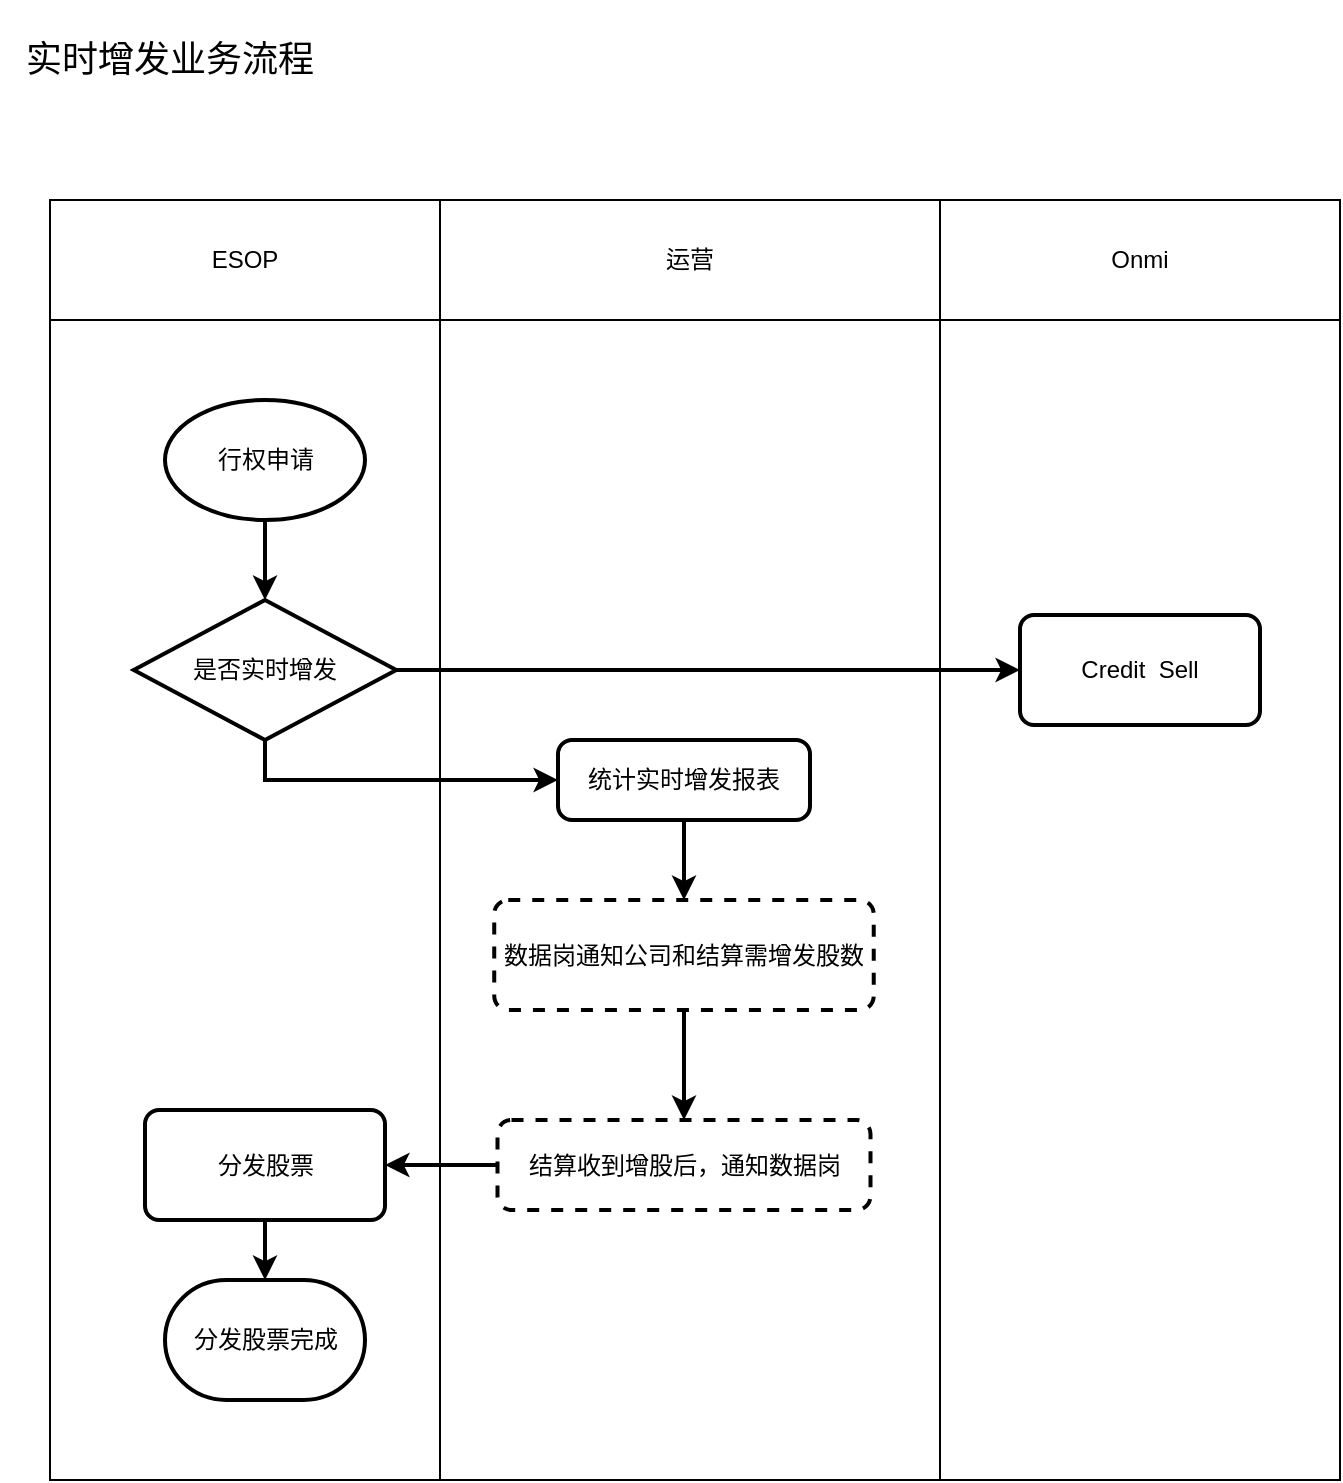 <mxfile version="13.7.9" type="github">
  <diagram id="jDUVt8dIGyTaI10tpX3-" name="Page-1">
    <mxGraphModel dx="705" dy="687" grid="1" gridSize="10" guides="1" tooltips="1" connect="1" arrows="1" fold="1" page="1" pageScale="1" pageWidth="827" pageHeight="1169" math="0" shadow="0">
      <root>
        <mxCell id="0" />
        <mxCell id="1" parent="0" />
        <mxCell id="3Izq27wD2L1mzASNL76h-19" value="" style="verticalLabelPosition=bottom;verticalAlign=top;html=1;shape=mxgraph.basic.rect;fillColor2=none;strokeWidth=1;size=20;indent=5;" vertex="1" parent="1">
          <mxGeometry x="530" y="200" width="200" height="580" as="geometry" />
        </mxCell>
        <mxCell id="3Izq27wD2L1mzASNL76h-18" value="" style="verticalLabelPosition=bottom;verticalAlign=top;html=1;shape=mxgraph.basic.rect;fillColor2=none;strokeWidth=1;size=20;indent=5;" vertex="1" parent="1">
          <mxGeometry x="280" y="200" width="250" height="580" as="geometry" />
        </mxCell>
        <mxCell id="3Izq27wD2L1mzASNL76h-17" value="" style="verticalLabelPosition=bottom;verticalAlign=top;html=1;shape=mxgraph.basic.rect;fillColor2=none;strokeWidth=1;size=20;indent=5;" vertex="1" parent="1">
          <mxGeometry x="85" y="200" width="195" height="580" as="geometry" />
        </mxCell>
        <mxCell id="GEmIrbl4oGY9saoDGmTt-1" value="&lt;font style=&quot;font-size: 18px&quot;&gt;实时增发业务流程&lt;/font&gt;" style="rounded=1;whiteSpace=wrap;html=1;strokeColor=none;" parent="1" vertex="1">
          <mxGeometry x="60" y="40" width="170" height="60" as="geometry" />
        </mxCell>
        <mxCell id="GEmIrbl4oGY9saoDGmTt-2" value="ESOP" style="rounded=0;whiteSpace=wrap;html=1;" parent="1" vertex="1">
          <mxGeometry x="85" y="140" width="195" height="60" as="geometry" />
        </mxCell>
        <mxCell id="GEmIrbl4oGY9saoDGmTt-3" value="运营" style="rounded=0;whiteSpace=wrap;html=1;" parent="1" vertex="1">
          <mxGeometry x="280" y="140" width="250" height="60" as="geometry" />
        </mxCell>
        <mxCell id="GEmIrbl4oGY9saoDGmTt-4" value="Onmi" style="rounded=0;whiteSpace=wrap;html=1;" parent="1" vertex="1">
          <mxGeometry x="530" y="140" width="200" height="60" as="geometry" />
        </mxCell>
        <mxCell id="3Izq27wD2L1mzASNL76h-1" value="分发股票完成" style="strokeWidth=2;html=1;shape=mxgraph.flowchart.terminator;whiteSpace=wrap;" vertex="1" parent="1">
          <mxGeometry x="142.5" y="680" width="100" height="60" as="geometry" />
        </mxCell>
        <mxCell id="3Izq27wD2L1mzASNL76h-2" value="行权申请" style="strokeWidth=2;html=1;shape=mxgraph.flowchart.start_1;whiteSpace=wrap;" vertex="1" parent="1">
          <mxGeometry x="142.5" y="240" width="100" height="60" as="geometry" />
        </mxCell>
        <mxCell id="3Izq27wD2L1mzASNL76h-3" value="" style="endArrow=classic;html=1;exitX=0.5;exitY=1;exitDx=0;exitDy=0;exitPerimeter=0;entryX=0.5;entryY=0;entryDx=0;entryDy=0;entryPerimeter=0;strokeWidth=2;" edge="1" parent="1" source="3Izq27wD2L1mzASNL76h-2" target="3Izq27wD2L1mzASNL76h-4">
          <mxGeometry width="50" height="50" relative="1" as="geometry">
            <mxPoint x="220" y="380" as="sourcePoint" />
            <mxPoint x="193" y="350" as="targetPoint" />
          </mxGeometry>
        </mxCell>
        <mxCell id="3Izq27wD2L1mzASNL76h-5" style="edgeStyle=orthogonalEdgeStyle;rounded=0;orthogonalLoop=1;jettySize=auto;html=1;exitX=0.5;exitY=1;exitDx=0;exitDy=0;exitPerimeter=0;strokeWidth=2;" edge="1" parent="1" source="3Izq27wD2L1mzASNL76h-4" target="3Izq27wD2L1mzASNL76h-6">
          <mxGeometry relative="1" as="geometry">
            <mxPoint x="340" y="375" as="targetPoint" />
          </mxGeometry>
        </mxCell>
        <mxCell id="3Izq27wD2L1mzASNL76h-8" style="edgeStyle=orthogonalEdgeStyle;rounded=0;orthogonalLoop=1;jettySize=auto;html=1;exitX=1;exitY=0.5;exitDx=0;exitDy=0;exitPerimeter=0;strokeWidth=2;entryX=0;entryY=0.5;entryDx=0;entryDy=0;" edge="1" parent="1" source="3Izq27wD2L1mzASNL76h-4" target="3Izq27wD2L1mzASNL76h-9">
          <mxGeometry relative="1" as="geometry">
            <mxPoint x="600" y="375" as="targetPoint" />
          </mxGeometry>
        </mxCell>
        <mxCell id="3Izq27wD2L1mzASNL76h-4" value="是否实时增发" style="strokeWidth=2;html=1;shape=mxgraph.flowchart.decision;whiteSpace=wrap;" vertex="1" parent="1">
          <mxGeometry x="126.88" y="340" width="131.25" height="70" as="geometry" />
        </mxCell>
        <mxCell id="3Izq27wD2L1mzASNL76h-10" style="edgeStyle=orthogonalEdgeStyle;rounded=0;orthogonalLoop=1;jettySize=auto;html=1;exitX=0.5;exitY=1;exitDx=0;exitDy=0;strokeWidth=2;entryX=0.5;entryY=0;entryDx=0;entryDy=0;" edge="1" parent="1" source="3Izq27wD2L1mzASNL76h-6" target="3Izq27wD2L1mzASNL76h-11">
          <mxGeometry relative="1" as="geometry">
            <mxPoint x="383" y="490" as="targetPoint" />
          </mxGeometry>
        </mxCell>
        <mxCell id="3Izq27wD2L1mzASNL76h-6" value="统计实时增发报表" style="rounded=1;whiteSpace=wrap;html=1;absoluteArcSize=1;arcSize=14;strokeWidth=2;" vertex="1" parent="1">
          <mxGeometry x="339" y="410" width="126" height="40" as="geometry" />
        </mxCell>
        <mxCell id="3Izq27wD2L1mzASNL76h-9" value="Credit &amp;nbsp;Sell" style="rounded=1;whiteSpace=wrap;html=1;absoluteArcSize=1;arcSize=14;strokeWidth=2;" vertex="1" parent="1">
          <mxGeometry x="570" y="347.5" width="120" height="55" as="geometry" />
        </mxCell>
        <mxCell id="3Izq27wD2L1mzASNL76h-12" style="edgeStyle=orthogonalEdgeStyle;rounded=0;orthogonalLoop=1;jettySize=auto;html=1;exitX=0.5;exitY=1;exitDx=0;exitDy=0;strokeWidth=2;entryX=0.5;entryY=0;entryDx=0;entryDy=0;" edge="1" parent="1" source="3Izq27wD2L1mzASNL76h-11" target="3Izq27wD2L1mzASNL76h-13">
          <mxGeometry relative="1" as="geometry">
            <mxPoint x="383" y="590" as="targetPoint" />
          </mxGeometry>
        </mxCell>
        <mxCell id="3Izq27wD2L1mzASNL76h-11" value="数据岗通知公司和结算需增发股数" style="rounded=1;whiteSpace=wrap;html=1;absoluteArcSize=1;arcSize=14;strokeWidth=2;dashed=1;" vertex="1" parent="1">
          <mxGeometry x="307.12" y="490" width="189.75" height="55" as="geometry" />
        </mxCell>
        <mxCell id="3Izq27wD2L1mzASNL76h-15" style="edgeStyle=orthogonalEdgeStyle;rounded=0;orthogonalLoop=1;jettySize=auto;html=1;exitX=0;exitY=0.5;exitDx=0;exitDy=0;strokeWidth=2;" edge="1" parent="1" source="3Izq27wD2L1mzASNL76h-13" target="3Izq27wD2L1mzASNL76h-14">
          <mxGeometry relative="1" as="geometry" />
        </mxCell>
        <mxCell id="3Izq27wD2L1mzASNL76h-13" value="结算收到增股后，通知数据岗" style="rounded=1;whiteSpace=wrap;html=1;absoluteArcSize=1;arcSize=14;strokeWidth=2;dashed=1;" vertex="1" parent="1">
          <mxGeometry x="308.75" y="600" width="186.5" height="45" as="geometry" />
        </mxCell>
        <mxCell id="3Izq27wD2L1mzASNL76h-16" style="edgeStyle=orthogonalEdgeStyle;rounded=0;orthogonalLoop=1;jettySize=auto;html=1;exitX=0.5;exitY=1;exitDx=0;exitDy=0;strokeWidth=2;" edge="1" parent="1" source="3Izq27wD2L1mzASNL76h-14" target="3Izq27wD2L1mzASNL76h-1">
          <mxGeometry relative="1" as="geometry" />
        </mxCell>
        <mxCell id="3Izq27wD2L1mzASNL76h-14" value="分发股票" style="rounded=1;whiteSpace=wrap;html=1;absoluteArcSize=1;arcSize=14;strokeWidth=2;" vertex="1" parent="1">
          <mxGeometry x="132.5" y="595" width="120" height="55" as="geometry" />
        </mxCell>
      </root>
    </mxGraphModel>
  </diagram>
</mxfile>

